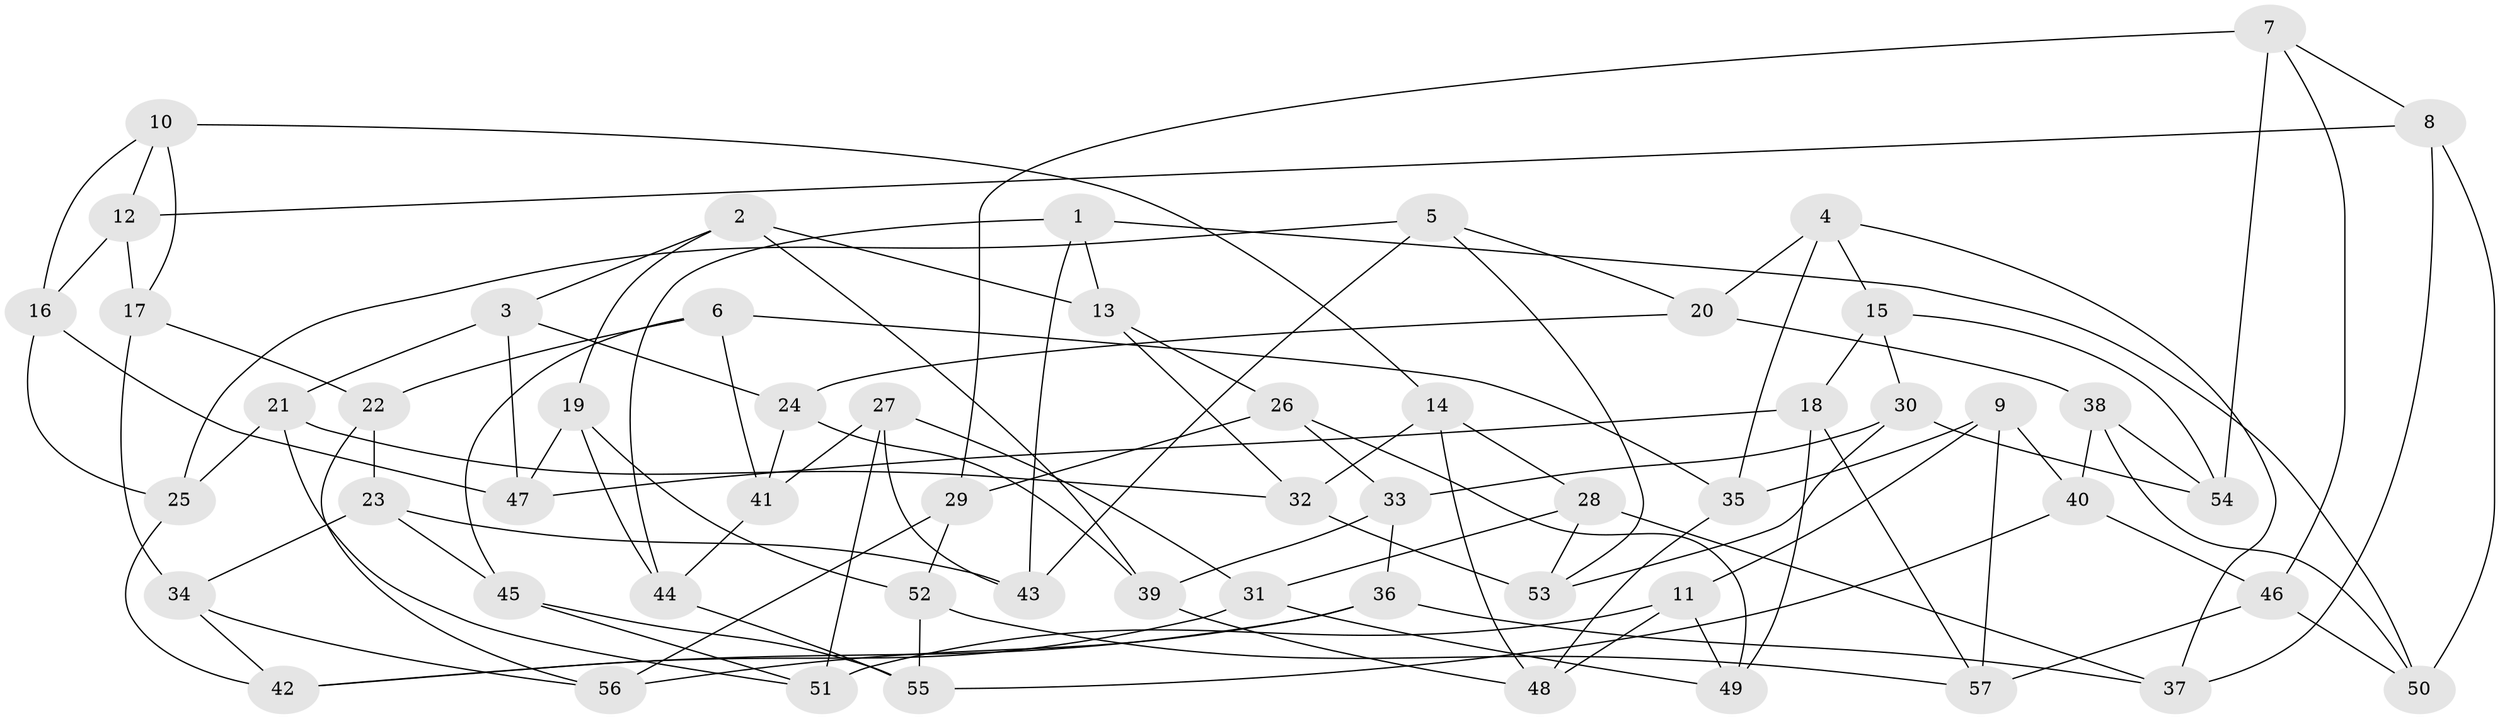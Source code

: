// Generated by graph-tools (version 1.1) at 2025/11/02/27/25 16:11:46]
// undirected, 57 vertices, 114 edges
graph export_dot {
graph [start="1"]
  node [color=gray90,style=filled];
  1;
  2;
  3;
  4;
  5;
  6;
  7;
  8;
  9;
  10;
  11;
  12;
  13;
  14;
  15;
  16;
  17;
  18;
  19;
  20;
  21;
  22;
  23;
  24;
  25;
  26;
  27;
  28;
  29;
  30;
  31;
  32;
  33;
  34;
  35;
  36;
  37;
  38;
  39;
  40;
  41;
  42;
  43;
  44;
  45;
  46;
  47;
  48;
  49;
  50;
  51;
  52;
  53;
  54;
  55;
  56;
  57;
  1 -- 13;
  1 -- 50;
  1 -- 44;
  1 -- 43;
  2 -- 39;
  2 -- 19;
  2 -- 13;
  2 -- 3;
  3 -- 24;
  3 -- 47;
  3 -- 21;
  4 -- 37;
  4 -- 35;
  4 -- 15;
  4 -- 20;
  5 -- 20;
  5 -- 43;
  5 -- 25;
  5 -- 53;
  6 -- 41;
  6 -- 22;
  6 -- 45;
  6 -- 35;
  7 -- 46;
  7 -- 29;
  7 -- 8;
  7 -- 54;
  8 -- 50;
  8 -- 12;
  8 -- 37;
  9 -- 40;
  9 -- 35;
  9 -- 57;
  9 -- 11;
  10 -- 14;
  10 -- 12;
  10 -- 17;
  10 -- 16;
  11 -- 49;
  11 -- 48;
  11 -- 51;
  12 -- 16;
  12 -- 17;
  13 -- 26;
  13 -- 32;
  14 -- 28;
  14 -- 32;
  14 -- 48;
  15 -- 18;
  15 -- 30;
  15 -- 54;
  16 -- 47;
  16 -- 25;
  17 -- 34;
  17 -- 22;
  18 -- 49;
  18 -- 57;
  18 -- 47;
  19 -- 44;
  19 -- 52;
  19 -- 47;
  20 -- 38;
  20 -- 24;
  21 -- 25;
  21 -- 51;
  21 -- 32;
  22 -- 56;
  22 -- 23;
  23 -- 43;
  23 -- 34;
  23 -- 45;
  24 -- 41;
  24 -- 39;
  25 -- 42;
  26 -- 49;
  26 -- 33;
  26 -- 29;
  27 -- 41;
  27 -- 51;
  27 -- 43;
  27 -- 31;
  28 -- 53;
  28 -- 37;
  28 -- 31;
  29 -- 52;
  29 -- 56;
  30 -- 54;
  30 -- 33;
  30 -- 53;
  31 -- 49;
  31 -- 42;
  32 -- 53;
  33 -- 39;
  33 -- 36;
  34 -- 42;
  34 -- 56;
  35 -- 48;
  36 -- 56;
  36 -- 42;
  36 -- 37;
  38 -- 40;
  38 -- 50;
  38 -- 54;
  39 -- 48;
  40 -- 55;
  40 -- 46;
  41 -- 44;
  44 -- 55;
  45 -- 51;
  45 -- 55;
  46 -- 50;
  46 -- 57;
  52 -- 57;
  52 -- 55;
}
